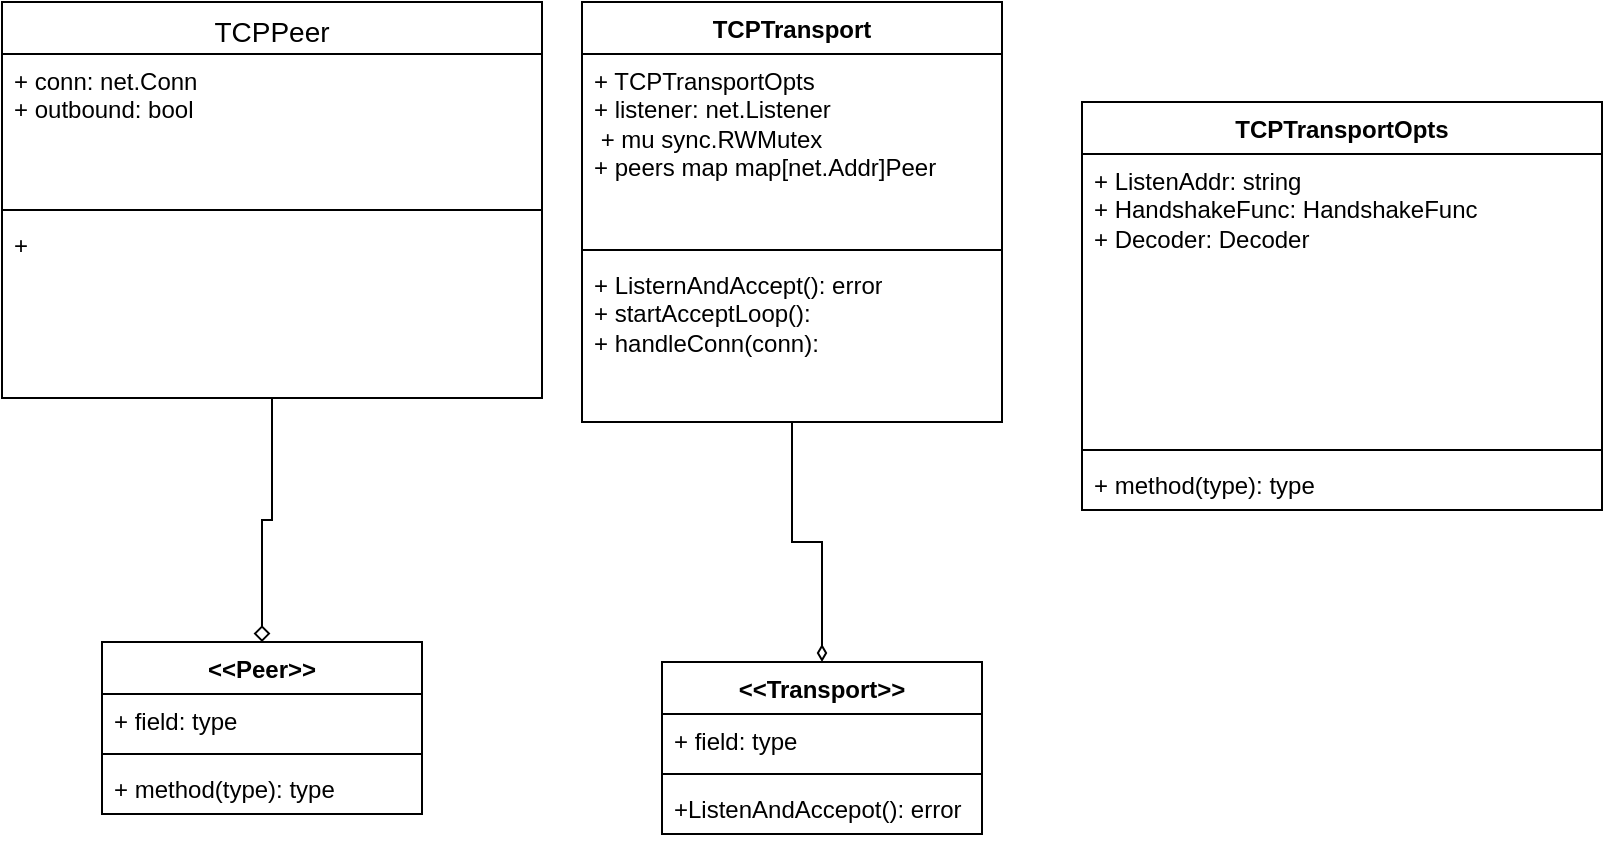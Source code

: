 <mxfile version="26.0.16">
  <diagram name="Page-1" id="dXSWf-K59oNibvmKCUxb">
    <mxGraphModel dx="1434" dy="820" grid="1" gridSize="10" guides="1" tooltips="1" connect="1" arrows="1" fold="1" page="1" pageScale="1" pageWidth="850" pageHeight="1100" math="0" shadow="0">
      <root>
        <mxCell id="0" />
        <mxCell id="1" parent="0" />
        <mxCell id="CLPmLUusDyu1kt8BTKMK-26" style="edgeStyle=orthogonalEdgeStyle;rounded=0;orthogonalLoop=1;jettySize=auto;html=1;entryX=0.5;entryY=0;entryDx=0;entryDy=0;endArrow=diamond;endFill=0;" edge="1" parent="1" source="CLPmLUusDyu1kt8BTKMK-5" target="CLPmLUusDyu1kt8BTKMK-22">
          <mxGeometry relative="1" as="geometry" />
        </mxCell>
        <mxCell id="CLPmLUusDyu1kt8BTKMK-5" value="&lt;span style=&quot;font-size: 14px; font-weight: 400;&quot;&gt;TCPPeer&lt;/span&gt;" style="swimlane;fontStyle=1;align=center;verticalAlign=top;childLayout=stackLayout;horizontal=1;startSize=26;horizontalStack=0;resizeParent=1;resizeParentMax=0;resizeLast=0;collapsible=1;marginBottom=0;whiteSpace=wrap;html=1;" vertex="1" parent="1">
          <mxGeometry x="10" y="20" width="270" height="198" as="geometry" />
        </mxCell>
        <mxCell id="CLPmLUusDyu1kt8BTKMK-6" value="+ conn: net.Conn&lt;div&gt;+ outbound: bool&lt;/div&gt;" style="text;strokeColor=none;fillColor=none;align=left;verticalAlign=top;spacingLeft=4;spacingRight=4;overflow=hidden;rotatable=0;points=[[0,0.5],[1,0.5]];portConstraint=eastwest;whiteSpace=wrap;html=1;" vertex="1" parent="CLPmLUusDyu1kt8BTKMK-5">
          <mxGeometry y="26" width="270" height="74" as="geometry" />
        </mxCell>
        <mxCell id="CLPmLUusDyu1kt8BTKMK-7" value="" style="line;strokeWidth=1;fillColor=none;align=left;verticalAlign=middle;spacingTop=-1;spacingLeft=3;spacingRight=3;rotatable=0;labelPosition=right;points=[];portConstraint=eastwest;strokeColor=inherit;" vertex="1" parent="CLPmLUusDyu1kt8BTKMK-5">
          <mxGeometry y="100" width="270" height="8" as="geometry" />
        </mxCell>
        <mxCell id="CLPmLUusDyu1kt8BTKMK-8" value="&lt;div&gt;+&amp;nbsp;&lt;/div&gt;" style="text;strokeColor=none;fillColor=none;align=left;verticalAlign=top;spacingLeft=4;spacingRight=4;overflow=hidden;rotatable=0;points=[[0,0.5],[1,0.5]];portConstraint=eastwest;whiteSpace=wrap;html=1;" vertex="1" parent="CLPmLUusDyu1kt8BTKMK-5">
          <mxGeometry y="108" width="270" height="90" as="geometry" />
        </mxCell>
        <mxCell id="CLPmLUusDyu1kt8BTKMK-32" style="edgeStyle=orthogonalEdgeStyle;rounded=0;orthogonalLoop=1;jettySize=auto;html=1;entryX=0.5;entryY=0;entryDx=0;entryDy=0;endArrow=diamondThin;endFill=0;" edge="1" parent="1" source="CLPmLUusDyu1kt8BTKMK-10" target="CLPmLUusDyu1kt8BTKMK-27">
          <mxGeometry relative="1" as="geometry" />
        </mxCell>
        <mxCell id="CLPmLUusDyu1kt8BTKMK-10" value="TCPTransport" style="swimlane;fontStyle=1;align=center;verticalAlign=top;childLayout=stackLayout;horizontal=1;startSize=26;horizontalStack=0;resizeParent=1;resizeParentMax=0;resizeLast=0;collapsible=1;marginBottom=0;whiteSpace=wrap;html=1;" vertex="1" parent="1">
          <mxGeometry x="300" y="20" width="210" height="210" as="geometry" />
        </mxCell>
        <mxCell id="CLPmLUusDyu1kt8BTKMK-11" value="+ TCPTransportOpts&lt;div&gt;+ listener: net.Listener&lt;/div&gt;&lt;div&gt;&amp;nbsp;+ mu sync.RWMutex&lt;/div&gt;&lt;div&gt;+ peers map map[net.Addr]Peer&lt;/div&gt;" style="text;strokeColor=none;fillColor=none;align=left;verticalAlign=top;spacingLeft=4;spacingRight=4;overflow=hidden;rotatable=0;points=[[0,0.5],[1,0.5]];portConstraint=eastwest;whiteSpace=wrap;html=1;" vertex="1" parent="CLPmLUusDyu1kt8BTKMK-10">
          <mxGeometry y="26" width="210" height="94" as="geometry" />
        </mxCell>
        <mxCell id="CLPmLUusDyu1kt8BTKMK-12" value="" style="line;strokeWidth=1;fillColor=none;align=left;verticalAlign=middle;spacingTop=-1;spacingLeft=3;spacingRight=3;rotatable=0;labelPosition=right;points=[];portConstraint=eastwest;strokeColor=inherit;" vertex="1" parent="CLPmLUusDyu1kt8BTKMK-10">
          <mxGeometry y="120" width="210" height="8" as="geometry" />
        </mxCell>
        <mxCell id="CLPmLUusDyu1kt8BTKMK-13" value="+ ListernAndAccept(): error&lt;div&gt;+ startAcceptLoop():&amp;nbsp;&lt;/div&gt;&lt;div&gt;+ handleConn(conn):&lt;/div&gt;&lt;div&gt;&lt;br&gt;&lt;/div&gt;" style="text;strokeColor=none;fillColor=none;align=left;verticalAlign=top;spacingLeft=4;spacingRight=4;overflow=hidden;rotatable=0;points=[[0,0.5],[1,0.5]];portConstraint=eastwest;whiteSpace=wrap;html=1;" vertex="1" parent="CLPmLUusDyu1kt8BTKMK-10">
          <mxGeometry y="128" width="210" height="82" as="geometry" />
        </mxCell>
        <mxCell id="CLPmLUusDyu1kt8BTKMK-14" value="TCPTransportOpts" style="swimlane;fontStyle=1;align=center;verticalAlign=top;childLayout=stackLayout;horizontal=1;startSize=26;horizontalStack=0;resizeParent=1;resizeParentMax=0;resizeLast=0;collapsible=1;marginBottom=0;whiteSpace=wrap;html=1;" vertex="1" parent="1">
          <mxGeometry x="550" y="70" width="260" height="204" as="geometry" />
        </mxCell>
        <mxCell id="CLPmLUusDyu1kt8BTKMK-15" value="+ ListenAddr: string&lt;div&gt;+ HandshakeFunc: HandshakeFunc&lt;/div&gt;&lt;div&gt;+ Decoder: Decoder&lt;/div&gt;" style="text;strokeColor=none;fillColor=none;align=left;verticalAlign=top;spacingLeft=4;spacingRight=4;overflow=hidden;rotatable=0;points=[[0,0.5],[1,0.5]];portConstraint=eastwest;whiteSpace=wrap;html=1;" vertex="1" parent="CLPmLUusDyu1kt8BTKMK-14">
          <mxGeometry y="26" width="260" height="144" as="geometry" />
        </mxCell>
        <mxCell id="CLPmLUusDyu1kt8BTKMK-16" value="" style="line;strokeWidth=1;fillColor=none;align=left;verticalAlign=middle;spacingTop=-1;spacingLeft=3;spacingRight=3;rotatable=0;labelPosition=right;points=[];portConstraint=eastwest;strokeColor=inherit;" vertex="1" parent="CLPmLUusDyu1kt8BTKMK-14">
          <mxGeometry y="170" width="260" height="8" as="geometry" />
        </mxCell>
        <mxCell id="CLPmLUusDyu1kt8BTKMK-17" value="+ method(type): type" style="text;strokeColor=none;fillColor=none;align=left;verticalAlign=top;spacingLeft=4;spacingRight=4;overflow=hidden;rotatable=0;points=[[0,0.5],[1,0.5]];portConstraint=eastwest;whiteSpace=wrap;html=1;" vertex="1" parent="CLPmLUusDyu1kt8BTKMK-14">
          <mxGeometry y="178" width="260" height="26" as="geometry" />
        </mxCell>
        <mxCell id="CLPmLUusDyu1kt8BTKMK-22" value="&amp;lt;&amp;lt;Peer&amp;gt;&amp;gt;" style="swimlane;fontStyle=1;align=center;verticalAlign=top;childLayout=stackLayout;horizontal=1;startSize=26;horizontalStack=0;resizeParent=1;resizeParentMax=0;resizeLast=0;collapsible=1;marginBottom=0;whiteSpace=wrap;html=1;" vertex="1" parent="1">
          <mxGeometry x="60" y="340" width="160" height="86" as="geometry" />
        </mxCell>
        <mxCell id="CLPmLUusDyu1kt8BTKMK-23" value="+ field: type" style="text;strokeColor=none;fillColor=none;align=left;verticalAlign=top;spacingLeft=4;spacingRight=4;overflow=hidden;rotatable=0;points=[[0,0.5],[1,0.5]];portConstraint=eastwest;whiteSpace=wrap;html=1;" vertex="1" parent="CLPmLUusDyu1kt8BTKMK-22">
          <mxGeometry y="26" width="160" height="26" as="geometry" />
        </mxCell>
        <mxCell id="CLPmLUusDyu1kt8BTKMK-24" value="" style="line;strokeWidth=1;fillColor=none;align=left;verticalAlign=middle;spacingTop=-1;spacingLeft=3;spacingRight=3;rotatable=0;labelPosition=right;points=[];portConstraint=eastwest;strokeColor=inherit;" vertex="1" parent="CLPmLUusDyu1kt8BTKMK-22">
          <mxGeometry y="52" width="160" height="8" as="geometry" />
        </mxCell>
        <mxCell id="CLPmLUusDyu1kt8BTKMK-25" value="+ method(type): type" style="text;strokeColor=none;fillColor=none;align=left;verticalAlign=top;spacingLeft=4;spacingRight=4;overflow=hidden;rotatable=0;points=[[0,0.5],[1,0.5]];portConstraint=eastwest;whiteSpace=wrap;html=1;" vertex="1" parent="CLPmLUusDyu1kt8BTKMK-22">
          <mxGeometry y="60" width="160" height="26" as="geometry" />
        </mxCell>
        <mxCell id="CLPmLUusDyu1kt8BTKMK-27" value="&amp;lt;&amp;lt;Transport&amp;gt;&amp;gt;" style="swimlane;fontStyle=1;align=center;verticalAlign=top;childLayout=stackLayout;horizontal=1;startSize=26;horizontalStack=0;resizeParent=1;resizeParentMax=0;resizeLast=0;collapsible=1;marginBottom=0;whiteSpace=wrap;html=1;" vertex="1" parent="1">
          <mxGeometry x="340" y="350" width="160" height="86" as="geometry" />
        </mxCell>
        <mxCell id="CLPmLUusDyu1kt8BTKMK-28" value="+ field: type" style="text;strokeColor=none;fillColor=none;align=left;verticalAlign=top;spacingLeft=4;spacingRight=4;overflow=hidden;rotatable=0;points=[[0,0.5],[1,0.5]];portConstraint=eastwest;whiteSpace=wrap;html=1;" vertex="1" parent="CLPmLUusDyu1kt8BTKMK-27">
          <mxGeometry y="26" width="160" height="26" as="geometry" />
        </mxCell>
        <mxCell id="CLPmLUusDyu1kt8BTKMK-29" value="" style="line;strokeWidth=1;fillColor=none;align=left;verticalAlign=middle;spacingTop=-1;spacingLeft=3;spacingRight=3;rotatable=0;labelPosition=right;points=[];portConstraint=eastwest;strokeColor=inherit;" vertex="1" parent="CLPmLUusDyu1kt8BTKMK-27">
          <mxGeometry y="52" width="160" height="8" as="geometry" />
        </mxCell>
        <mxCell id="CLPmLUusDyu1kt8BTKMK-30" value="+ListenAndAccepot(): error" style="text;strokeColor=none;fillColor=none;align=left;verticalAlign=top;spacingLeft=4;spacingRight=4;overflow=hidden;rotatable=0;points=[[0,0.5],[1,0.5]];portConstraint=eastwest;whiteSpace=wrap;html=1;" vertex="1" parent="CLPmLUusDyu1kt8BTKMK-27">
          <mxGeometry y="60" width="160" height="26" as="geometry" />
        </mxCell>
      </root>
    </mxGraphModel>
  </diagram>
</mxfile>
